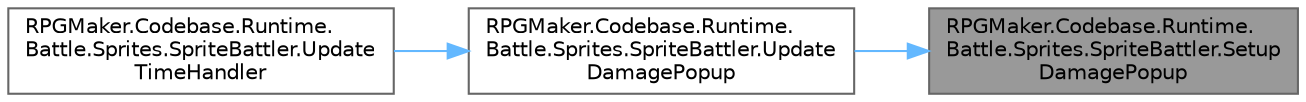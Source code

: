digraph "RPGMaker.Codebase.Runtime.Battle.Sprites.SpriteBattler.SetupDamagePopup"
{
 // LATEX_PDF_SIZE
  bgcolor="transparent";
  edge [fontname=Helvetica,fontsize=10,labelfontname=Helvetica,labelfontsize=10];
  node [fontname=Helvetica,fontsize=10,shape=box,height=0.2,width=0.4];
  rankdir="RL";
  Node1 [id="Node000001",label="RPGMaker.Codebase.Runtime.\lBattle.Sprites.SpriteBattler.Setup\lDamagePopup",height=0.2,width=0.4,color="gray40", fillcolor="grey60", style="filled", fontcolor="black",tooltip="😁 ダメージポップアップの準備"];
  Node1 -> Node2 [id="edge1_Node000001_Node000002",dir="back",color="steelblue1",style="solid",tooltip=" "];
  Node2 [id="Node000002",label="RPGMaker.Codebase.Runtime.\lBattle.Sprites.SpriteBattler.Update\lDamagePopup",height=0.2,width=0.4,color="grey40", fillcolor="white", style="filled",URL="$da/d4d/class_r_p_g_maker_1_1_codebase_1_1_runtime_1_1_battle_1_1_sprites_1_1_sprite_battler.html#ae128d3e09a2e0c5def040d04c8e656b4",tooltip="😁 ダメージポップアップのアップデート"];
  Node2 -> Node3 [id="edge2_Node000002_Node000003",dir="back",color="steelblue1",style="solid",tooltip=" "];
  Node3 [id="Node000003",label="RPGMaker.Codebase.Runtime.\lBattle.Sprites.SpriteBattler.Update\lTimeHandler",height=0.2,width=0.4,color="grey40", fillcolor="white", style="filled",URL="$da/d4d/class_r_p_g_maker_1_1_codebase_1_1_runtime_1_1_battle_1_1_sprites_1_1_sprite_battler.html#a4083c68c978af63bb4c10bdcedbc990f",tooltip="😁 Update処理"];
}
